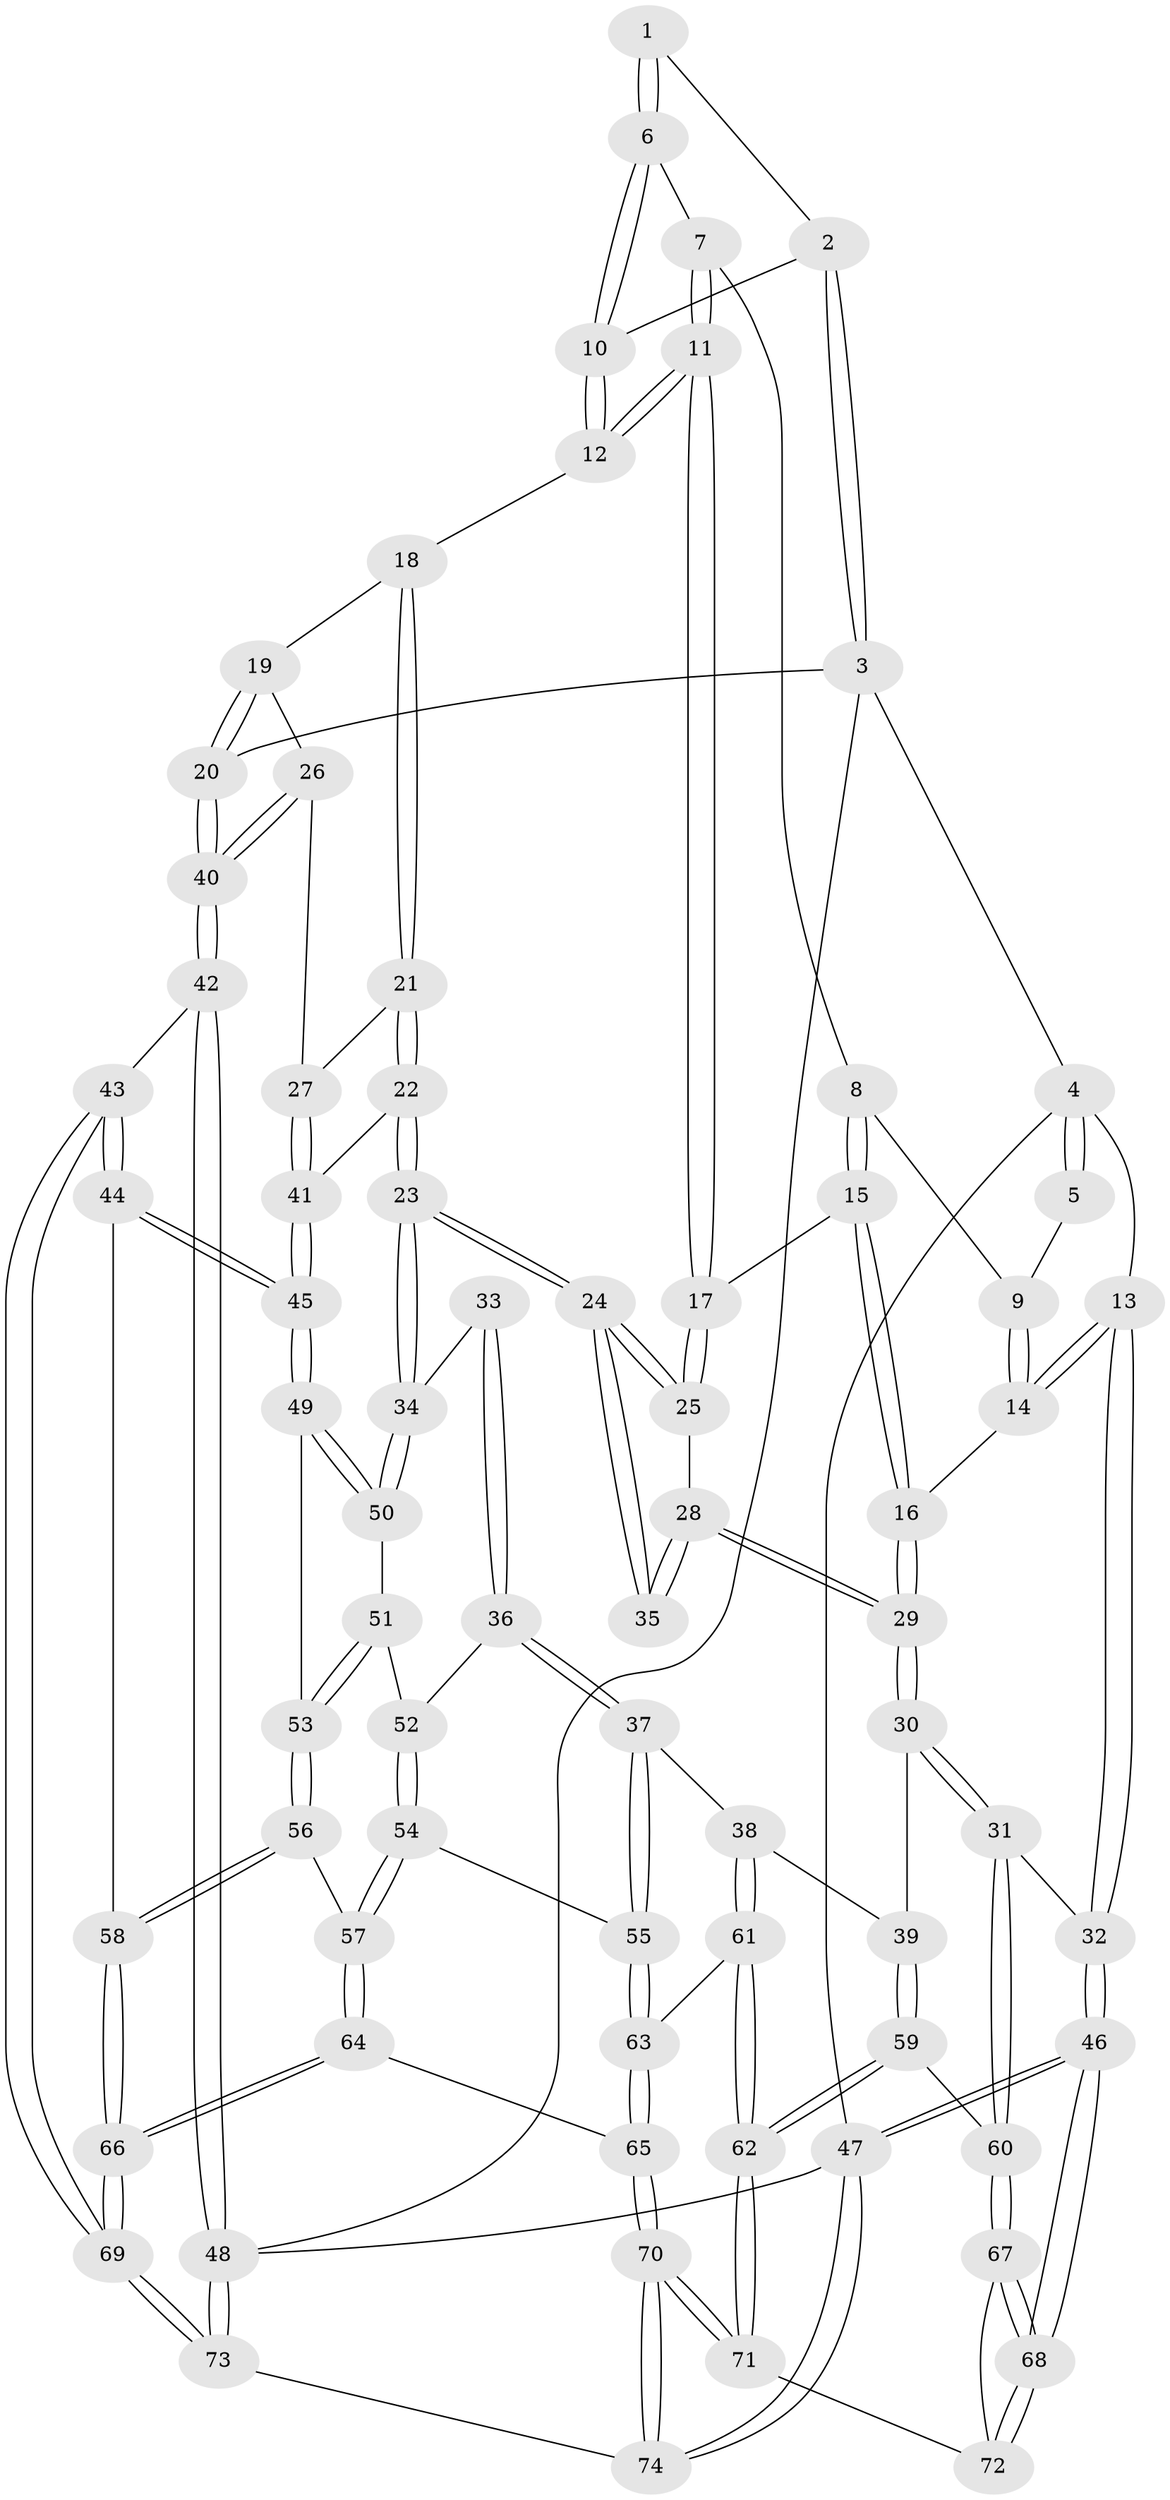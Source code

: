 // coarse degree distribution, {3: 0.20930232558139536, 5: 0.3953488372093023, 4: 0.27906976744186046, 6: 0.11627906976744186}
// Generated by graph-tools (version 1.1) at 2025/42/03/06/25 10:42:28]
// undirected, 74 vertices, 182 edges
graph export_dot {
graph [start="1"]
  node [color=gray90,style=filled];
  1 [pos="+0.457613491054278+0"];
  2 [pos="+0.6331983808579892+0"];
  3 [pos="+1+0"];
  4 [pos="+0+0"];
  5 [pos="+0.4149006536143457+0"];
  6 [pos="+0.47923977370711174+0"];
  7 [pos="+0.4916222014462313+0.03393753190541092"];
  8 [pos="+0.4723070165768723+0.09739128576030645"];
  9 [pos="+0.3719707431201822+0.11148984491813561"];
  10 [pos="+0.7241102898498962+0.17156817396719312"];
  11 [pos="+0.7015702270640801+0.1888519281503915"];
  12 [pos="+0.7247726714107916+0.17419104478874914"];
  13 [pos="+0+0"];
  14 [pos="+0.26492781718843483+0.20359207295156798"];
  15 [pos="+0.47691795701144896+0.2516374575806783"];
  16 [pos="+0.38212359657474604+0.30953434557046927"];
  17 [pos="+0.6479845730995795+0.24760639166241832"];
  18 [pos="+0.8363634584891342+0.1757174338385491"];
  19 [pos="+0.8461205068143005+0.17185625769344587"];
  20 [pos="+1+0"];
  21 [pos="+0.8413636036119481+0.2918425839159907"];
  22 [pos="+0.7390045664785497+0.4417131385975217"];
  23 [pos="+0.6997214742157817+0.4452542920602784"];
  24 [pos="+0.6779916448320069+0.39695280958623347"];
  25 [pos="+0.6630536689286367+0.35639972420331734"];
  26 [pos="+1+0.3812530496792549"];
  27 [pos="+0.8951653795125536+0.4307731373893323"];
  28 [pos="+0.48545114886188606+0.42158029177947853"];
  29 [pos="+0.37548152892112746+0.4043485956836341"];
  30 [pos="+0.33247933476533253+0.5034920650016531"];
  31 [pos="+0+0.49527710110608086"];
  32 [pos="+0+0.49025819838412754"];
  33 [pos="+0.5408685175585183+0.4538293504060429"];
  34 [pos="+0.687717705286461+0.47181645408310596"];
  35 [pos="+0.5193607802599567+0.4385162277525854"];
  36 [pos="+0.5645362906658506+0.5583429270308252"];
  37 [pos="+0.41121513751412614+0.5754963177837705"];
  38 [pos="+0.3882127838963781+0.5686138246267848"];
  39 [pos="+0.33739613026473986+0.5132905194730376"];
  40 [pos="+1+0.40794185533098204"];
  41 [pos="+0.8699213815421588+0.46188966517233065"];
  42 [pos="+1+0.6600687977258219"];
  43 [pos="+1+0.6610530669622325"];
  44 [pos="+0.9608786563588623+0.6592261582054262"];
  45 [pos="+0.9016291419038555+0.5938704355028745"];
  46 [pos="+0+1"];
  47 [pos="+0+1"];
  48 [pos="+1+1"];
  49 [pos="+0.8340281838182493+0.5936108954149717"];
  50 [pos="+0.6851294809160056+0.4828771224965859"];
  51 [pos="+0.6719666929270686+0.5118160265409673"];
  52 [pos="+0.6230137283229965+0.5648447499582963"];
  53 [pos="+0.7590560001431426+0.6196203649772518"];
  54 [pos="+0.636616837005105+0.6921777693542396"];
  55 [pos="+0.5156142036259099+0.6846569129613764"];
  56 [pos="+0.7398575915649318+0.6635910287402194"];
  57 [pos="+0.6449106584489149+0.7037324301291967"];
  58 [pos="+0.8738710332316163+0.7464758468268355"];
  59 [pos="+0.19735026529096258+0.7753305345444264"];
  60 [pos="+0.14269771659263283+0.7648634890076375"];
  61 [pos="+0.3800909471020635+0.7050863231468101"];
  62 [pos="+0.27270391804271904+0.8320602519662368"];
  63 [pos="+0.4794931395322795+0.7979587029111553"];
  64 [pos="+0.6513261540850623+0.7655730846223715"];
  65 [pos="+0.48853301570137925+0.8249698112036783"];
  66 [pos="+0.7827605410013683+0.9246517177481903"];
  67 [pos="+0.08652564885669081+0.8470390638908709"];
  68 [pos="+0+1"];
  69 [pos="+0.787462463888926+0.9834561919534945"];
  70 [pos="+0.4064418992954491+1"];
  71 [pos="+0.3219293133390799+0.9470228008312987"];
  72 [pos="+0.16875371313699075+0.9401334678180557"];
  73 [pos="+0.7850350279826634+1"];
  74 [pos="+0.4432493878525396+1"];
  1 -- 2;
  1 -- 6;
  1 -- 6;
  2 -- 3;
  2 -- 3;
  2 -- 10;
  3 -- 4;
  3 -- 20;
  3 -- 48;
  4 -- 5;
  4 -- 5;
  4 -- 13;
  4 -- 47;
  5 -- 9;
  6 -- 7;
  6 -- 10;
  6 -- 10;
  7 -- 8;
  7 -- 11;
  7 -- 11;
  8 -- 9;
  8 -- 15;
  8 -- 15;
  9 -- 14;
  9 -- 14;
  10 -- 12;
  10 -- 12;
  11 -- 12;
  11 -- 12;
  11 -- 17;
  11 -- 17;
  12 -- 18;
  13 -- 14;
  13 -- 14;
  13 -- 32;
  13 -- 32;
  14 -- 16;
  15 -- 16;
  15 -- 16;
  15 -- 17;
  16 -- 29;
  16 -- 29;
  17 -- 25;
  17 -- 25;
  18 -- 19;
  18 -- 21;
  18 -- 21;
  19 -- 20;
  19 -- 20;
  19 -- 26;
  20 -- 40;
  20 -- 40;
  21 -- 22;
  21 -- 22;
  21 -- 27;
  22 -- 23;
  22 -- 23;
  22 -- 41;
  23 -- 24;
  23 -- 24;
  23 -- 34;
  23 -- 34;
  24 -- 25;
  24 -- 25;
  24 -- 35;
  24 -- 35;
  25 -- 28;
  26 -- 27;
  26 -- 40;
  26 -- 40;
  27 -- 41;
  27 -- 41;
  28 -- 29;
  28 -- 29;
  28 -- 35;
  28 -- 35;
  29 -- 30;
  29 -- 30;
  30 -- 31;
  30 -- 31;
  30 -- 39;
  31 -- 32;
  31 -- 60;
  31 -- 60;
  32 -- 46;
  32 -- 46;
  33 -- 34;
  33 -- 36;
  33 -- 36;
  34 -- 50;
  34 -- 50;
  36 -- 37;
  36 -- 37;
  36 -- 52;
  37 -- 38;
  37 -- 55;
  37 -- 55;
  38 -- 39;
  38 -- 61;
  38 -- 61;
  39 -- 59;
  39 -- 59;
  40 -- 42;
  40 -- 42;
  41 -- 45;
  41 -- 45;
  42 -- 43;
  42 -- 48;
  42 -- 48;
  43 -- 44;
  43 -- 44;
  43 -- 69;
  43 -- 69;
  44 -- 45;
  44 -- 45;
  44 -- 58;
  45 -- 49;
  45 -- 49;
  46 -- 47;
  46 -- 47;
  46 -- 68;
  46 -- 68;
  47 -- 74;
  47 -- 74;
  47 -- 48;
  48 -- 73;
  48 -- 73;
  49 -- 50;
  49 -- 50;
  49 -- 53;
  50 -- 51;
  51 -- 52;
  51 -- 53;
  51 -- 53;
  52 -- 54;
  52 -- 54;
  53 -- 56;
  53 -- 56;
  54 -- 55;
  54 -- 57;
  54 -- 57;
  55 -- 63;
  55 -- 63;
  56 -- 57;
  56 -- 58;
  56 -- 58;
  57 -- 64;
  57 -- 64;
  58 -- 66;
  58 -- 66;
  59 -- 60;
  59 -- 62;
  59 -- 62;
  60 -- 67;
  60 -- 67;
  61 -- 62;
  61 -- 62;
  61 -- 63;
  62 -- 71;
  62 -- 71;
  63 -- 65;
  63 -- 65;
  64 -- 65;
  64 -- 66;
  64 -- 66;
  65 -- 70;
  65 -- 70;
  66 -- 69;
  66 -- 69;
  67 -- 68;
  67 -- 68;
  67 -- 72;
  68 -- 72;
  68 -- 72;
  69 -- 73;
  69 -- 73;
  70 -- 71;
  70 -- 71;
  70 -- 74;
  70 -- 74;
  71 -- 72;
  73 -- 74;
}
